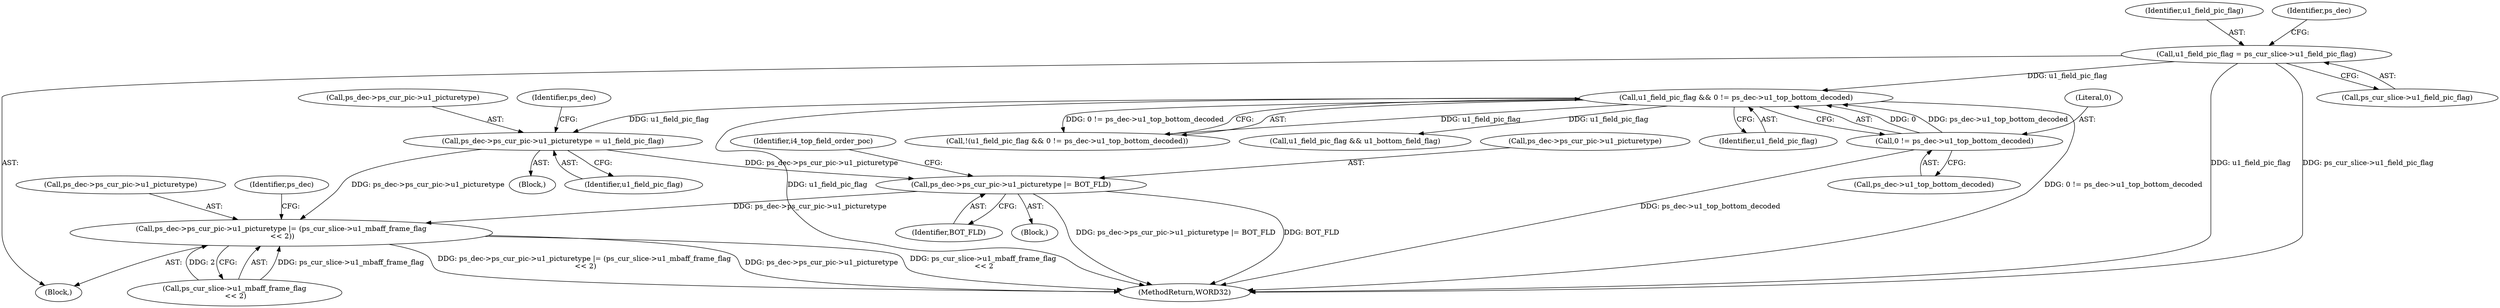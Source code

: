 digraph "0_Android_f634481e940421020e52f511c1fb34aac1db4b2f@pointer" {
"1001315" [label="(Call,ps_dec->ps_cur_pic->u1_picturetype |= BOT_FLD)"];
"1001154" [label="(Call,ps_dec->ps_cur_pic->u1_picturetype = u1_field_pic_flag)"];
"1000814" [label="(Call,u1_field_pic_flag && 0 != ps_dec->u1_top_bottom_decoded)"];
"1000181" [label="(Call,u1_field_pic_flag = ps_cur_slice->u1_field_pic_flag)"];
"1000816" [label="(Call,0 != ps_dec->u1_top_bottom_decoded)"];
"1001358" [label="(Call,ps_dec->ps_cur_pic->u1_picturetype |= (ps_cur_slice->u1_mbaff_frame_flag\n << 2))"];
"1001371" [label="(Identifier,ps_dec)"];
"1001248" [label="(Block,)"];
"1000817" [label="(Literal,0)"];
"1001323" [label="(Identifier,i4_top_field_order_poc)"];
"1001321" [label="(Identifier,BOT_FLD)"];
"1000818" [label="(Call,ps_dec->u1_top_bottom_decoded)"];
"1001315" [label="(Call,ps_dec->ps_cur_pic->u1_picturetype |= BOT_FLD)"];
"1001358" [label="(Call,ps_dec->ps_cur_pic->u1_picturetype |= (ps_cur_slice->u1_mbaff_frame_flag\n << 2))"];
"1000814" [label="(Call,u1_field_pic_flag && 0 != ps_dec->u1_top_bottom_decoded)"];
"1000182" [label="(Identifier,u1_field_pic_flag)"];
"1000815" [label="(Identifier,u1_field_pic_flag)"];
"1001155" [label="(Call,ps_dec->ps_cur_pic->u1_picturetype)"];
"1000813" [label="(Call,!(u1_field_pic_flag && 0 != ps_dec->u1_top_bottom_decoded))"];
"1001316" [label="(Call,ps_dec->ps_cur_pic->u1_picturetype)"];
"1001359" [label="(Call,ps_dec->ps_cur_pic->u1_picturetype)"];
"1000816" [label="(Call,0 != ps_dec->u1_top_bottom_decoded)"];
"1000181" [label="(Call,u1_field_pic_flag = ps_cur_slice->u1_field_pic_flag)"];
"1001364" [label="(Call,ps_cur_slice->u1_mbaff_frame_flag\n << 2)"];
"1001245" [label="(Call,u1_field_pic_flag && u1_bottom_field_flag)"];
"1001164" [label="(Identifier,ps_dec)"];
"1000141" [label="(Block,)"];
"1001160" [label="(Identifier,u1_field_pic_flag)"];
"1000821" [label="(Block,)"];
"1000191" [label="(Identifier,ps_dec)"];
"1001154" [label="(Call,ps_dec->ps_cur_pic->u1_picturetype = u1_field_pic_flag)"];
"1000183" [label="(Call,ps_cur_slice->u1_field_pic_flag)"];
"1002154" [label="(MethodReturn,WORD32)"];
"1001315" -> "1001248"  [label="AST: "];
"1001315" -> "1001321"  [label="CFG: "];
"1001316" -> "1001315"  [label="AST: "];
"1001321" -> "1001315"  [label="AST: "];
"1001323" -> "1001315"  [label="CFG: "];
"1001315" -> "1002154"  [label="DDG: BOT_FLD"];
"1001315" -> "1002154"  [label="DDG: ps_dec->ps_cur_pic->u1_picturetype |= BOT_FLD"];
"1001154" -> "1001315"  [label="DDG: ps_dec->ps_cur_pic->u1_picturetype"];
"1001315" -> "1001358"  [label="DDG: ps_dec->ps_cur_pic->u1_picturetype"];
"1001154" -> "1000821"  [label="AST: "];
"1001154" -> "1001160"  [label="CFG: "];
"1001155" -> "1001154"  [label="AST: "];
"1001160" -> "1001154"  [label="AST: "];
"1001164" -> "1001154"  [label="CFG: "];
"1000814" -> "1001154"  [label="DDG: u1_field_pic_flag"];
"1001154" -> "1001358"  [label="DDG: ps_dec->ps_cur_pic->u1_picturetype"];
"1000814" -> "1000813"  [label="AST: "];
"1000814" -> "1000815"  [label="CFG: "];
"1000814" -> "1000816"  [label="CFG: "];
"1000815" -> "1000814"  [label="AST: "];
"1000816" -> "1000814"  [label="AST: "];
"1000813" -> "1000814"  [label="CFG: "];
"1000814" -> "1002154"  [label="DDG: 0 != ps_dec->u1_top_bottom_decoded"];
"1000814" -> "1002154"  [label="DDG: u1_field_pic_flag"];
"1000814" -> "1000813"  [label="DDG: u1_field_pic_flag"];
"1000814" -> "1000813"  [label="DDG: 0 != ps_dec->u1_top_bottom_decoded"];
"1000181" -> "1000814"  [label="DDG: u1_field_pic_flag"];
"1000816" -> "1000814"  [label="DDG: 0"];
"1000816" -> "1000814"  [label="DDG: ps_dec->u1_top_bottom_decoded"];
"1000814" -> "1001245"  [label="DDG: u1_field_pic_flag"];
"1000181" -> "1000141"  [label="AST: "];
"1000181" -> "1000183"  [label="CFG: "];
"1000182" -> "1000181"  [label="AST: "];
"1000183" -> "1000181"  [label="AST: "];
"1000191" -> "1000181"  [label="CFG: "];
"1000181" -> "1002154"  [label="DDG: u1_field_pic_flag"];
"1000181" -> "1002154"  [label="DDG: ps_cur_slice->u1_field_pic_flag"];
"1000816" -> "1000818"  [label="CFG: "];
"1000817" -> "1000816"  [label="AST: "];
"1000818" -> "1000816"  [label="AST: "];
"1000816" -> "1002154"  [label="DDG: ps_dec->u1_top_bottom_decoded"];
"1001358" -> "1000141"  [label="AST: "];
"1001358" -> "1001364"  [label="CFG: "];
"1001359" -> "1001358"  [label="AST: "];
"1001364" -> "1001358"  [label="AST: "];
"1001371" -> "1001358"  [label="CFG: "];
"1001358" -> "1002154"  [label="DDG: ps_dec->ps_cur_pic->u1_picturetype"];
"1001358" -> "1002154"  [label="DDG: ps_cur_slice->u1_mbaff_frame_flag\n << 2"];
"1001358" -> "1002154"  [label="DDG: ps_dec->ps_cur_pic->u1_picturetype |= (ps_cur_slice->u1_mbaff_frame_flag\n << 2)"];
"1001364" -> "1001358"  [label="DDG: ps_cur_slice->u1_mbaff_frame_flag"];
"1001364" -> "1001358"  [label="DDG: 2"];
}
